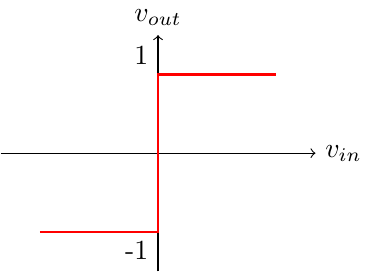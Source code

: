 \documentclass[]{standalone}
\usepackage{tikz}

\begin{document}
\begin{tikzpicture}

    % Draw the axes
    \draw[->] (-2,0) -- (2,0) node[right] {$v_{in}$};
    \draw[->] (0,-1.5) -- (0,1.5) node[above] {$v_{out}$};

    % Draw the step lines for the signum function
    \draw[thick,red] (-1.5,-1) -- (0,-1) -- (0,1) -- (1.5,1);
    % \draw (0,0) -- (0,-1) -- (-1,-1);

    % Labels
    \node[above left] at (0,1) {1};
    \node[below left] at (0,-1) {-1};
    
\end{tikzpicture}
\end{document}